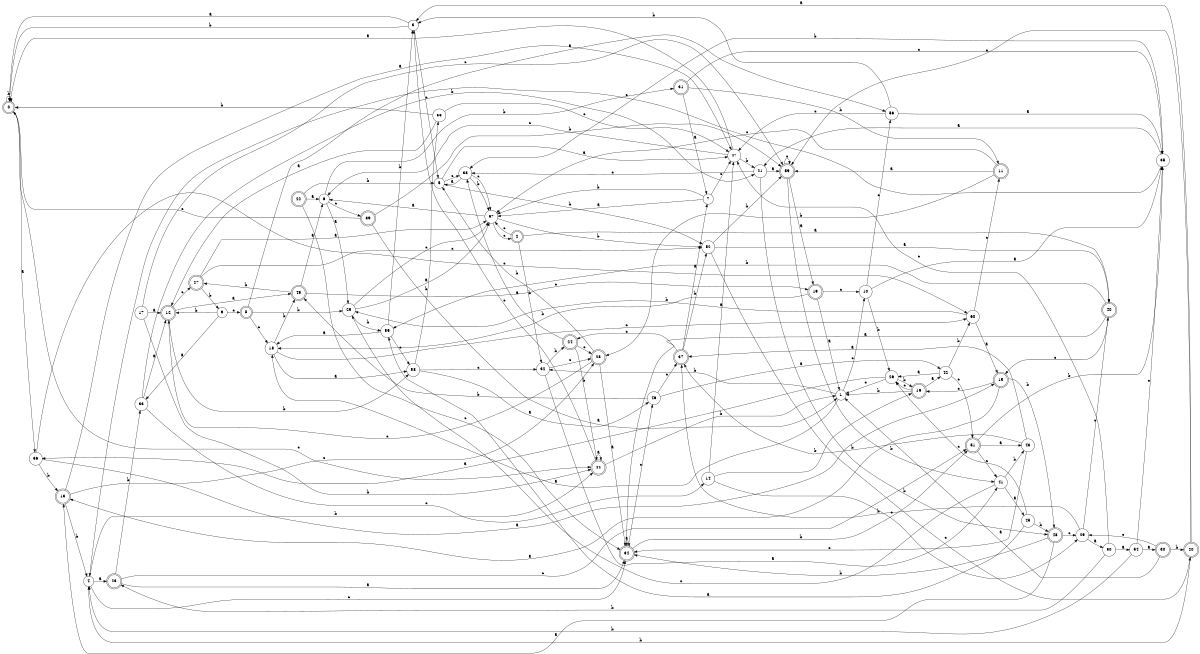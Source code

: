 digraph n49_2 {
__start0 [label="" shape="none"];

rankdir=LR;
size="8,5";

s0 [style="rounded,filled", color="black", fillcolor="white" shape="doublecircle", label="0"];
s1 [style="filled", color="black", fillcolor="white" shape="circle", label="1"];
s2 [style="rounded,filled", color="black", fillcolor="white" shape="doublecircle", label="2"];
s3 [style="filled", color="black", fillcolor="white" shape="circle", label="3"];
s4 [style="filled", color="black", fillcolor="white" shape="circle", label="4"];
s5 [style="filled", color="black", fillcolor="white" shape="circle", label="5"];
s6 [style="filled", color="black", fillcolor="white" shape="circle", label="6"];
s7 [style="filled", color="black", fillcolor="white" shape="circle", label="7"];
s8 [style="rounded,filled", color="black", fillcolor="white" shape="doublecircle", label="8"];
s9 [style="filled", color="black", fillcolor="white" shape="circle", label="9"];
s10 [style="filled", color="black", fillcolor="white" shape="circle", label="10"];
s11 [style="rounded,filled", color="black", fillcolor="white" shape="doublecircle", label="11"];
s12 [style="rounded,filled", color="black", fillcolor="white" shape="doublecircle", label="12"];
s13 [style="rounded,filled", color="black", fillcolor="white" shape="doublecircle", label="13"];
s14 [style="filled", color="black", fillcolor="white" shape="circle", label="14"];
s15 [style="rounded,filled", color="black", fillcolor="white" shape="doublecircle", label="15"];
s16 [style="rounded,filled", color="black", fillcolor="white" shape="doublecircle", label="16"];
s17 [style="filled", color="black", fillcolor="white" shape="circle", label="17"];
s18 [style="filled", color="black", fillcolor="white" shape="circle", label="18"];
s19 [style="rounded,filled", color="black", fillcolor="white" shape="doublecircle", label="19"];
s20 [style="rounded,filled", color="black", fillcolor="white" shape="doublecircle", label="20"];
s21 [style="filled", color="black", fillcolor="white" shape="circle", label="21"];
s22 [style="rounded,filled", color="black", fillcolor="white" shape="doublecircle", label="22"];
s23 [style="rounded,filled", color="black", fillcolor="white" shape="doublecircle", label="23"];
s24 [style="rounded,filled", color="black", fillcolor="white" shape="doublecircle", label="24"];
s25 [style="filled", color="black", fillcolor="white" shape="circle", label="25"];
s26 [style="filled", color="black", fillcolor="white" shape="circle", label="26"];
s27 [style="rounded,filled", color="black", fillcolor="white" shape="doublecircle", label="27"];
s28 [style="rounded,filled", color="black", fillcolor="white" shape="doublecircle", label="28"];
s29 [style="filled", color="black", fillcolor="white" shape="circle", label="29"];
s30 [style="rounded,filled", color="black", fillcolor="white" shape="doublecircle", label="30"];
s31 [style="rounded,filled", color="black", fillcolor="white" shape="doublecircle", label="31"];
s32 [style="filled", color="black", fillcolor="white" shape="circle", label="32"];
s33 [style="filled", color="black", fillcolor="white" shape="circle", label="33"];
s34 [style="rounded,filled", color="black", fillcolor="white" shape="doublecircle", label="34"];
s35 [style="filled", color="black", fillcolor="white" shape="circle", label="35"];
s36 [style="filled", color="black", fillcolor="white" shape="circle", label="36"];
s37 [style="rounded,filled", color="black", fillcolor="white" shape="doublecircle", label="37"];
s38 [style="filled", color="black", fillcolor="white" shape="circle", label="38"];
s39 [style="rounded,filled", color="black", fillcolor="white" shape="doublecircle", label="39"];
s40 [style="rounded,filled", color="black", fillcolor="white" shape="doublecircle", label="40"];
s41 [style="filled", color="black", fillcolor="white" shape="circle", label="41"];
s42 [style="filled", color="black", fillcolor="white" shape="circle", label="42"];
s43 [style="filled", color="black", fillcolor="white" shape="circle", label="43"];
s44 [style="rounded,filled", color="black", fillcolor="white" shape="doublecircle", label="44"];
s45 [style="filled", color="black", fillcolor="white" shape="circle", label="45"];
s46 [style="filled", color="black", fillcolor="white" shape="circle", label="46"];
s47 [style="filled", color="black", fillcolor="white" shape="circle", label="47"];
s48 [style="rounded,filled", color="black", fillcolor="white" shape="doublecircle", label="48"];
s49 [style="rounded,filled", color="black", fillcolor="white" shape="doublecircle", label="49"];
s50 [style="filled", color="black", fillcolor="white" shape="circle", label="50"];
s51 [style="rounded,filled", color="black", fillcolor="white" shape="doublecircle", label="51"];
s52 [style="filled", color="black", fillcolor="white" shape="circle", label="52"];
s53 [style="filled", color="black", fillcolor="white" shape="circle", label="53"];
s54 [style="filled", color="black", fillcolor="white" shape="circle", label="54"];
s55 [style="filled", color="black", fillcolor="white" shape="circle", label="55"];
s56 [style="filled", color="black", fillcolor="white" shape="circle", label="56"];
s57 [style="filled", color="black", fillcolor="white" shape="circle", label="57"];
s58 [style="filled", color="black", fillcolor="white" shape="circle", label="58"];
s59 [style="rounded,filled", color="black", fillcolor="white" shape="doublecircle", label="59"];
s60 [style="filled", color="black", fillcolor="white" shape="circle", label="60"];
s0 -> s36 [label="a"];
s0 -> s0 [label="b"];
s0 -> s44 [label="c"];
s1 -> s18 [label="a"];
s1 -> s32 [label="b"];
s1 -> s10 [label="c"];
s2 -> s40 [label="a"];
s2 -> s32 [label="b"];
s2 -> s57 [label="c"];
s3 -> s0 [label="a"];
s3 -> s0 [label="b"];
s3 -> s5 [label="c"];
s4 -> s23 [label="a"];
s4 -> s44 [label="b"];
s4 -> s34 [label="c"];
s5 -> s47 [label="a"];
s5 -> s52 [label="b"];
s5 -> s38 [label="c"];
s6 -> s25 [label="a"];
s6 -> s31 [label="b"];
s6 -> s39 [label="c"];
s7 -> s57 [label="a"];
s7 -> s57 [label="b"];
s7 -> s47 [label="c"];
s8 -> s56 [label="a"];
s8 -> s25 [label="b"];
s8 -> s18 [label="c"];
s9 -> s33 [label="a"];
s9 -> s12 [label="b"];
s9 -> s8 [label="c"];
s10 -> s35 [label="a"];
s10 -> s26 [label="b"];
s10 -> s56 [label="c"];
s11 -> s59 [label="a"];
s11 -> s28 [label="b"];
s11 -> s57 [label="c"];
s12 -> s49 [label="a"];
s12 -> s58 [label="b"];
s12 -> s27 [label="c"];
s13 -> s47 [label="a"];
s13 -> s4 [label="b"];
s13 -> s28 [label="c"];
s14 -> s47 [label="a"];
s14 -> s16 [label="b"];
s14 -> s29 [label="c"];
s15 -> s13 [label="a"];
s15 -> s48 [label="b"];
s15 -> s16 [label="c"];
s16 -> s42 [label="a"];
s16 -> s1 [label="b"];
s16 -> s26 [label="c"];
s17 -> s12 [label="a"];
s17 -> s44 [label="b"];
s17 -> s59 [label="c"];
s18 -> s58 [label="a"];
s18 -> s49 [label="b"];
s18 -> s60 [label="c"];
s19 -> s1 [label="a"];
s19 -> s18 [label="b"];
s19 -> s10 [label="c"];
s20 -> s3 [label="a"];
s20 -> s4 [label="b"];
s20 -> s59 [label="c"];
s21 -> s59 [label="a"];
s21 -> s48 [label="b"];
s21 -> s38 [label="c"];
s22 -> s6 [label="a"];
s22 -> s5 [label="b"];
s22 -> s34 [label="c"];
s23 -> s34 [label="a"];
s23 -> s33 [label="b"];
s23 -> s51 [label="c"];
s24 -> s38 [label="a"];
s24 -> s44 [label="b"];
s24 -> s28 [label="c"];
s25 -> s57 [label="a"];
s25 -> s55 [label="b"];
s25 -> s57 [label="c"];
s26 -> s36 [label="a"];
s26 -> s16 [label="b"];
s26 -> s1 [label="c"];
s27 -> s57 [label="a"];
s27 -> s9 [label="b"];
s27 -> s52 [label="c"];
s28 -> s34 [label="a"];
s28 -> s5 [label="b"];
s28 -> s12 [label="c"];
s29 -> s50 [label="a"];
s29 -> s37 [label="b"];
s29 -> s40 [label="c"];
s30 -> s1 [label="a"];
s30 -> s20 [label="b"];
s30 -> s29 [label="c"];
s31 -> s7 [label="a"];
s31 -> s11 [label="b"];
s31 -> s35 [label="c"];
s32 -> s41 [label="a"];
s32 -> s24 [label="b"];
s32 -> s28 [label="c"];
s33 -> s12 [label="a"];
s33 -> s21 [label="b"];
s33 -> s14 [label="c"];
s34 -> s34 [label="a"];
s34 -> s51 [label="b"];
s34 -> s46 [label="c"];
s35 -> s21 [label="a"];
s35 -> s38 [label="b"];
s35 -> s4 [label="c"];
s36 -> s15 [label="a"];
s36 -> s13 [label="b"];
s36 -> s60 [label="c"];
s37 -> s7 [label="a"];
s37 -> s52 [label="b"];
s37 -> s24 [label="c"];
s38 -> s5 [label="a"];
s38 -> s57 [label="b"];
s38 -> s57 [label="c"];
s39 -> s1 [label="a"];
s39 -> s59 [label="b"];
s39 -> s0 [label="c"];
s40 -> s34 [label="a"];
s40 -> s55 [label="b"];
s40 -> s15 [label="c"];
s41 -> s45 [label="a"];
s41 -> s43 [label="b"];
s41 -> s25 [label="c"];
s42 -> s26 [label="a"];
s42 -> s60 [label="b"];
s42 -> s51 [label="c"];
s43 -> s37 [label="a"];
s43 -> s37 [label="b"];
s43 -> s34 [label="c"];
s44 -> s44 [label="a"];
s44 -> s1 [label="b"];
s44 -> s3 [label="c"];
s45 -> s55 [label="a"];
s45 -> s48 [label="b"];
s45 -> s26 [label="c"];
s46 -> s42 [label="a"];
s46 -> s49 [label="b"];
s46 -> s37 [label="c"];
s47 -> s0 [label="a"];
s47 -> s21 [label="b"];
s47 -> s6 [label="c"];
s48 -> s13 [label="a"];
s48 -> s34 [label="b"];
s48 -> s29 [label="c"];
s49 -> s6 [label="a"];
s49 -> s27 [label="b"];
s49 -> s19 [label="c"];
s50 -> s54 [label="a"];
s50 -> s23 [label="b"];
s50 -> s47 [label="c"];
s51 -> s43 [label="a"];
s51 -> s35 [label="b"];
s51 -> s41 [label="c"];
s52 -> s40 [label="a"];
s52 -> s59 [label="b"];
s52 -> s20 [label="c"];
s53 -> s12 [label="a"];
s53 -> s0 [label="b"];
s53 -> s47 [label="c"];
s54 -> s30 [label="a"];
s54 -> s4 [label="b"];
s54 -> s35 [label="c"];
s55 -> s18 [label="a"];
s55 -> s3 [label="b"];
s55 -> s58 [label="c"];
s56 -> s35 [label="a"];
s56 -> s3 [label="b"];
s56 -> s47 [label="c"];
s57 -> s6 [label="a"];
s57 -> s52 [label="b"];
s57 -> s2 [label="c"];
s58 -> s46 [label="a"];
s58 -> s53 [label="b"];
s58 -> s32 [label="c"];
s59 -> s19 [label="a"];
s59 -> s41 [label="b"];
s59 -> s59 [label="c"];
s60 -> s15 [label="a"];
s60 -> s25 [label="b"];
s60 -> s11 [label="c"];

}